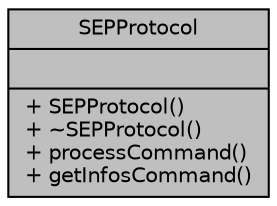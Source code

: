 digraph "SEPProtocol"
{
 // LATEX_PDF_SIZE
  edge [fontname="Helvetica",fontsize="10",labelfontname="Helvetica",labelfontsize="10"];
  node [fontname="Helvetica",fontsize="10",shape=record];
  Node1 [label="{SEPProtocol\n||+ SEPProtocol()\l+ ~SEPProtocol()\l+ processCommand()\l+ getInfosCommand()\l}",height=0.2,width=0.4,color="black", fillcolor="grey75", style="filled", fontcolor="black",tooltip=" "];
}
